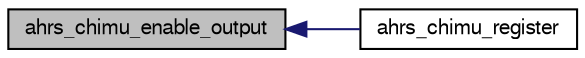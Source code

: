 digraph "ahrs_chimu_enable_output"
{
  edge [fontname="FreeSans",fontsize="10",labelfontname="FreeSans",labelfontsize="10"];
  node [fontname="FreeSans",fontsize="10",shape=record];
  rankdir="LR";
  Node1 [label="ahrs_chimu_enable_output",height=0.2,width=0.4,color="black", fillcolor="grey75", style="filled", fontcolor="black"];
  Node1 -> Node2 [dir="back",color="midnightblue",fontsize="10",style="solid",fontname="FreeSans"];
  Node2 [label="ahrs_chimu_register",height=0.2,width=0.4,color="black", fillcolor="white", style="filled",URL="$ahrs__chimu__spi_8c.html#a276d0fbae93455ee8df03b838757a6e7"];
}
